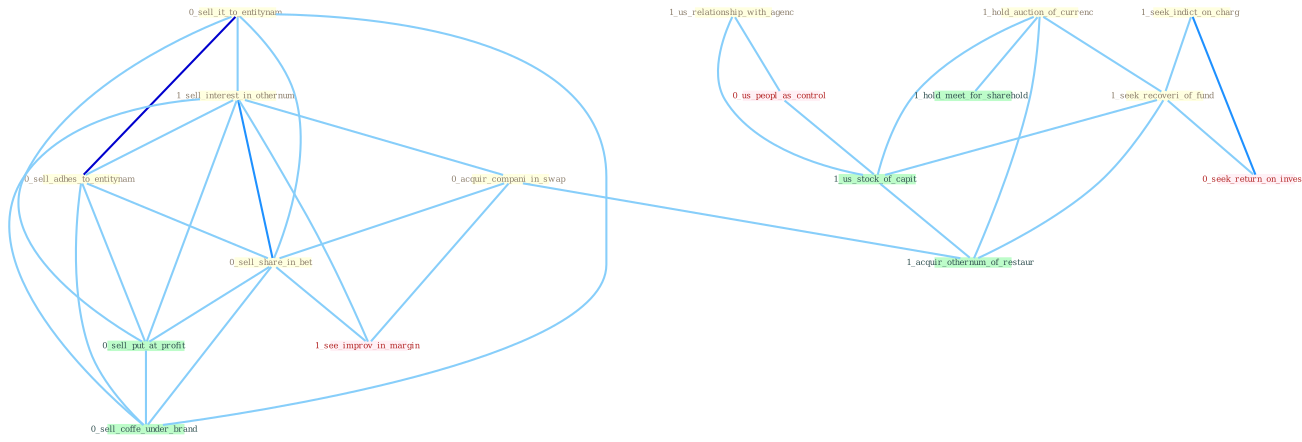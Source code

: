 Graph G{ 
    node
    [shape=polygon,style=filled,width=.5,height=.06,color="#BDFCC9",fixedsize=true,fontsize=4,
    fontcolor="#2f4f4f"];
    {node
    [color="#ffffe0", fontcolor="#8b7d6b"] "0_sell_it_to_entitynam " "1_seek_indict_on_charg " "1_us_relationship_with_agenc " "1_hold_auction_of_currenc " "1_sell_interest_in_othernum " "0_sell_adhes_to_entitynam " "0_acquir_compani_in_swap " "1_seek_recoveri_of_fund " "0_sell_share_in_bet "}
{node [color="#fff0f5", fontcolor="#b22222"] "0_us_peopl_as_control " "0_seek_return_on_invest " "1_see_improv_in_margin "}
edge [color="#B0E2FF"];

	"0_sell_it_to_entitynam " -- "1_sell_interest_in_othernum " [w="1", color="#87cefa" ];
	"0_sell_it_to_entitynam " -- "0_sell_adhes_to_entitynam " [w="3", color="#0000cd" , len=0.6];
	"0_sell_it_to_entitynam " -- "0_sell_share_in_bet " [w="1", color="#87cefa" ];
	"0_sell_it_to_entitynam " -- "0_sell_put_at_profit " [w="1", color="#87cefa" ];
	"0_sell_it_to_entitynam " -- "0_sell_coffe_under_brand " [w="1", color="#87cefa" ];
	"1_seek_indict_on_charg " -- "1_seek_recoveri_of_fund " [w="1", color="#87cefa" ];
	"1_seek_indict_on_charg " -- "0_seek_return_on_invest " [w="2", color="#1e90ff" , len=0.8];
	"1_us_relationship_with_agenc " -- "0_us_peopl_as_control " [w="1", color="#87cefa" ];
	"1_us_relationship_with_agenc " -- "1_us_stock_of_capit " [w="1", color="#87cefa" ];
	"1_hold_auction_of_currenc " -- "1_seek_recoveri_of_fund " [w="1", color="#87cefa" ];
	"1_hold_auction_of_currenc " -- "1_us_stock_of_capit " [w="1", color="#87cefa" ];
	"1_hold_auction_of_currenc " -- "1_hold_meet_for_sharehold " [w="1", color="#87cefa" ];
	"1_hold_auction_of_currenc " -- "1_acquir_othernum_of_restaur " [w="1", color="#87cefa" ];
	"1_sell_interest_in_othernum " -- "0_sell_adhes_to_entitynam " [w="1", color="#87cefa" ];
	"1_sell_interest_in_othernum " -- "0_acquir_compani_in_swap " [w="1", color="#87cefa" ];
	"1_sell_interest_in_othernum " -- "0_sell_share_in_bet " [w="2", color="#1e90ff" , len=0.8];
	"1_sell_interest_in_othernum " -- "0_sell_put_at_profit " [w="1", color="#87cefa" ];
	"1_sell_interest_in_othernum " -- "1_see_improv_in_margin " [w="1", color="#87cefa" ];
	"1_sell_interest_in_othernum " -- "0_sell_coffe_under_brand " [w="1", color="#87cefa" ];
	"0_sell_adhes_to_entitynam " -- "0_sell_share_in_bet " [w="1", color="#87cefa" ];
	"0_sell_adhes_to_entitynam " -- "0_sell_put_at_profit " [w="1", color="#87cefa" ];
	"0_sell_adhes_to_entitynam " -- "0_sell_coffe_under_brand " [w="1", color="#87cefa" ];
	"0_acquir_compani_in_swap " -- "0_sell_share_in_bet " [w="1", color="#87cefa" ];
	"0_acquir_compani_in_swap " -- "1_see_improv_in_margin " [w="1", color="#87cefa" ];
	"0_acquir_compani_in_swap " -- "1_acquir_othernum_of_restaur " [w="1", color="#87cefa" ];
	"1_seek_recoveri_of_fund " -- "0_seek_return_on_invest " [w="1", color="#87cefa" ];
	"1_seek_recoveri_of_fund " -- "1_us_stock_of_capit " [w="1", color="#87cefa" ];
	"1_seek_recoveri_of_fund " -- "1_acquir_othernum_of_restaur " [w="1", color="#87cefa" ];
	"0_sell_share_in_bet " -- "0_sell_put_at_profit " [w="1", color="#87cefa" ];
	"0_sell_share_in_bet " -- "1_see_improv_in_margin " [w="1", color="#87cefa" ];
	"0_sell_share_in_bet " -- "0_sell_coffe_under_brand " [w="1", color="#87cefa" ];
	"0_us_peopl_as_control " -- "1_us_stock_of_capit " [w="1", color="#87cefa" ];
	"0_sell_put_at_profit " -- "0_sell_coffe_under_brand " [w="1", color="#87cefa" ];
	"1_us_stock_of_capit " -- "1_acquir_othernum_of_restaur " [w="1", color="#87cefa" ];
}